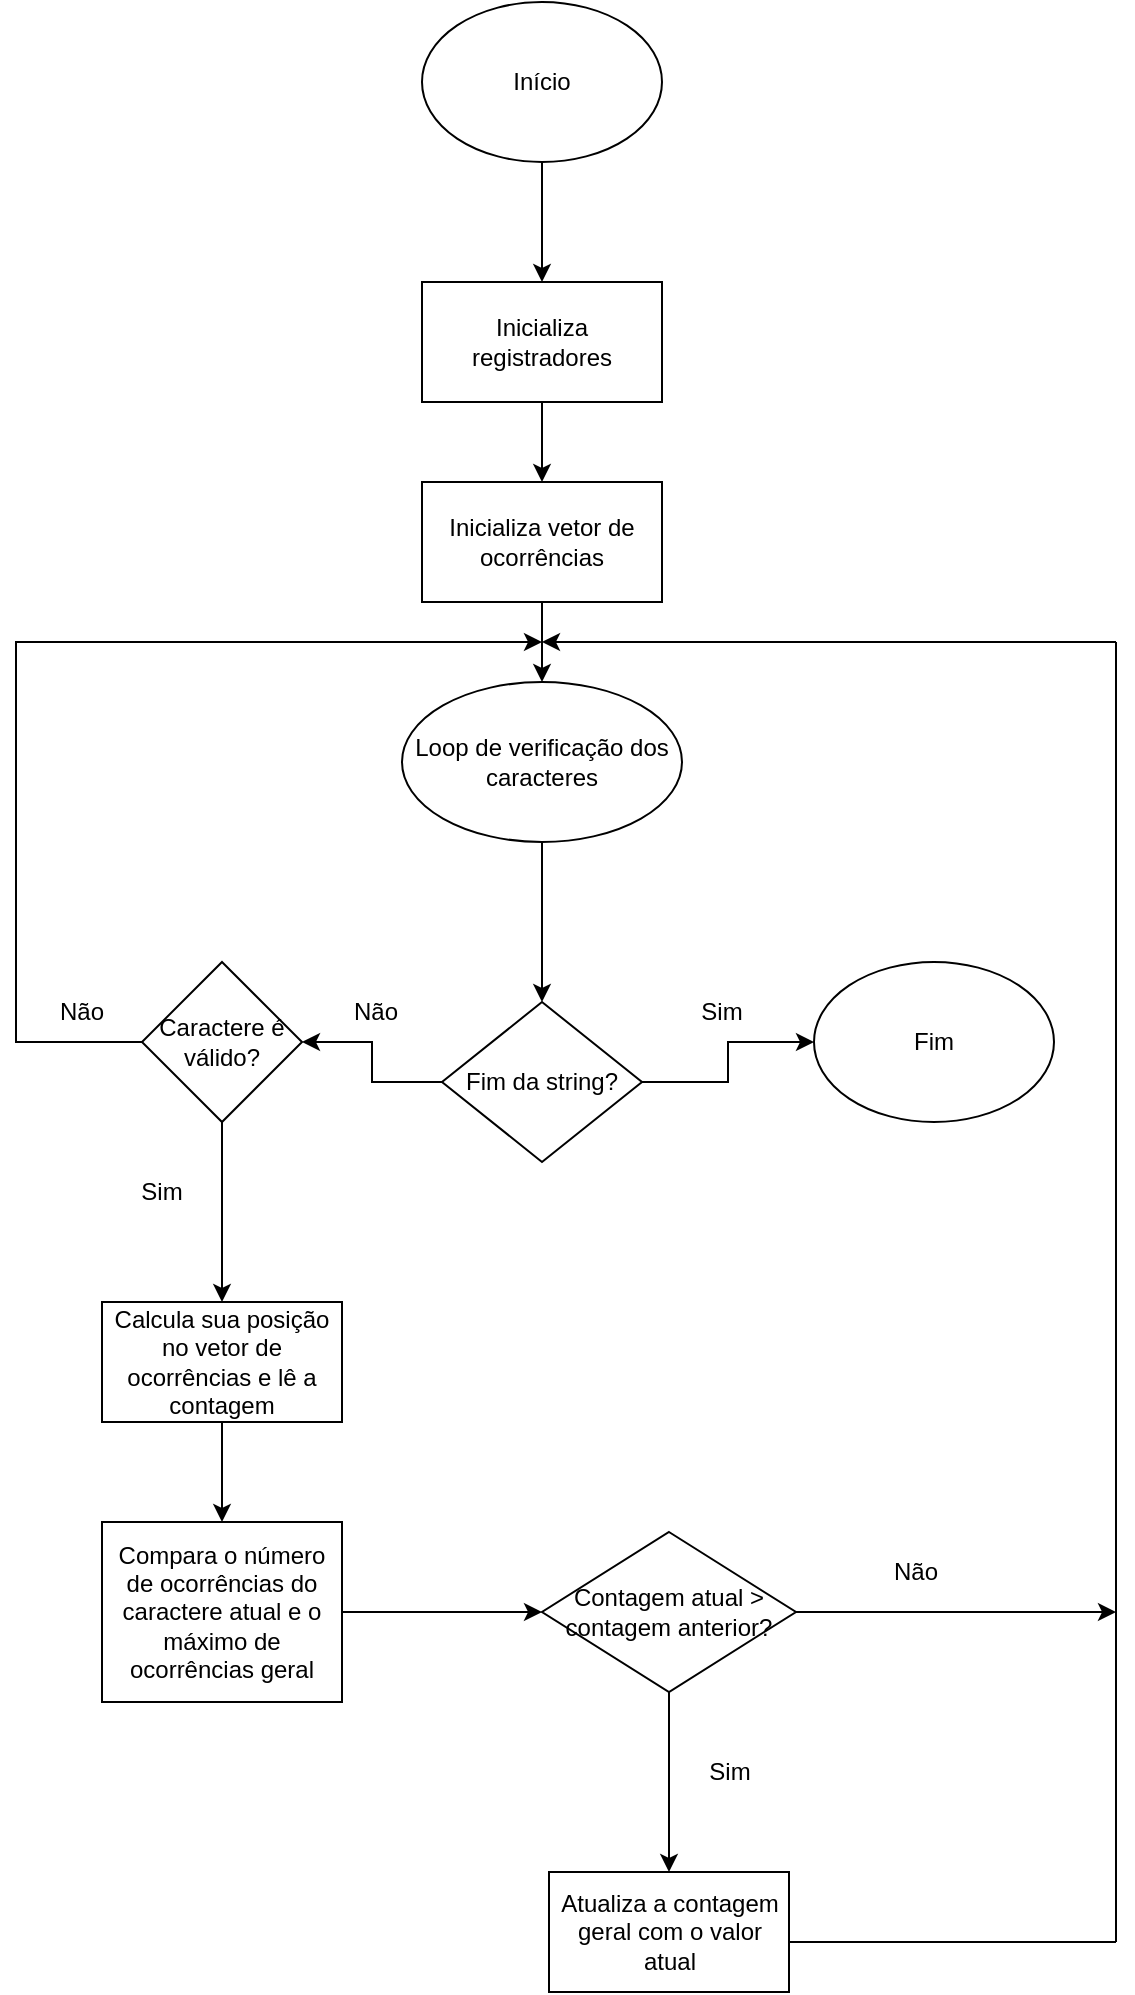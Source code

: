 <mxfile version="21.5.0" type="device">
  <diagram id="C5RBs43oDa-KdzZeNtuy" name="Page-1">
    <mxGraphModel dx="1434" dy="790" grid="1" gridSize="10" guides="1" tooltips="1" connect="1" arrows="1" fold="1" page="1" pageScale="1" pageWidth="827" pageHeight="1169" math="0" shadow="0">
      <root>
        <mxCell id="WIyWlLk6GJQsqaUBKTNV-0" />
        <mxCell id="WIyWlLk6GJQsqaUBKTNV-1" parent="WIyWlLk6GJQsqaUBKTNV-0" />
        <mxCell id="Ztt7UuNntdg9oidLEQGg-2" value="" style="edgeStyle=orthogonalEdgeStyle;rounded=0;orthogonalLoop=1;jettySize=auto;html=1;" edge="1" parent="WIyWlLk6GJQsqaUBKTNV-1" source="Ztt7UuNntdg9oidLEQGg-0" target="Ztt7UuNntdg9oidLEQGg-1">
          <mxGeometry relative="1" as="geometry" />
        </mxCell>
        <mxCell id="Ztt7UuNntdg9oidLEQGg-0" value="Início" style="ellipse;whiteSpace=wrap;html=1;" vertex="1" parent="WIyWlLk6GJQsqaUBKTNV-1">
          <mxGeometry x="343" y="40" width="120" height="80" as="geometry" />
        </mxCell>
        <mxCell id="Ztt7UuNntdg9oidLEQGg-4" value="" style="edgeStyle=orthogonalEdgeStyle;rounded=0;orthogonalLoop=1;jettySize=auto;html=1;" edge="1" parent="WIyWlLk6GJQsqaUBKTNV-1" source="Ztt7UuNntdg9oidLEQGg-1" target="Ztt7UuNntdg9oidLEQGg-3">
          <mxGeometry relative="1" as="geometry" />
        </mxCell>
        <mxCell id="Ztt7UuNntdg9oidLEQGg-1" value="Inicializa registradores" style="whiteSpace=wrap;html=1;" vertex="1" parent="WIyWlLk6GJQsqaUBKTNV-1">
          <mxGeometry x="343" y="180" width="120" height="60" as="geometry" />
        </mxCell>
        <mxCell id="Ztt7UuNntdg9oidLEQGg-52" value="" style="edgeStyle=orthogonalEdgeStyle;rounded=0;orthogonalLoop=1;jettySize=auto;html=1;" edge="1" parent="WIyWlLk6GJQsqaUBKTNV-1" source="Ztt7UuNntdg9oidLEQGg-3" target="Ztt7UuNntdg9oidLEQGg-51">
          <mxGeometry relative="1" as="geometry" />
        </mxCell>
        <mxCell id="Ztt7UuNntdg9oidLEQGg-3" value="Inicializa vetor de ocorrências" style="whiteSpace=wrap;html=1;" vertex="1" parent="WIyWlLk6GJQsqaUBKTNV-1">
          <mxGeometry x="343" y="280" width="120" height="60" as="geometry" />
        </mxCell>
        <mxCell id="Ztt7UuNntdg9oidLEQGg-17" value="" style="edgeStyle=orthogonalEdgeStyle;rounded=0;orthogonalLoop=1;jettySize=auto;html=1;" edge="1" parent="WIyWlLk6GJQsqaUBKTNV-1" source="Ztt7UuNntdg9oidLEQGg-11" target="Ztt7UuNntdg9oidLEQGg-16">
          <mxGeometry relative="1" as="geometry" />
        </mxCell>
        <mxCell id="Ztt7UuNntdg9oidLEQGg-20" value="" style="edgeStyle=orthogonalEdgeStyle;rounded=0;orthogonalLoop=1;jettySize=auto;html=1;" edge="1" parent="WIyWlLk6GJQsqaUBKTNV-1" source="Ztt7UuNntdg9oidLEQGg-11" target="Ztt7UuNntdg9oidLEQGg-19">
          <mxGeometry relative="1" as="geometry" />
        </mxCell>
        <mxCell id="Ztt7UuNntdg9oidLEQGg-11" value="Fim da string?" style="rhombus;whiteSpace=wrap;html=1;" vertex="1" parent="WIyWlLk6GJQsqaUBKTNV-1">
          <mxGeometry x="353" y="540" width="100" height="80" as="geometry" />
        </mxCell>
        <mxCell id="Ztt7UuNntdg9oidLEQGg-16" value="Fim" style="ellipse;whiteSpace=wrap;html=1;" vertex="1" parent="WIyWlLk6GJQsqaUBKTNV-1">
          <mxGeometry x="539" y="520" width="120" height="80" as="geometry" />
        </mxCell>
        <mxCell id="Ztt7UuNntdg9oidLEQGg-18" value="Sim" style="text;html=1;strokeColor=none;fillColor=none;align=center;verticalAlign=middle;whiteSpace=wrap;rounded=0;" vertex="1" parent="WIyWlLk6GJQsqaUBKTNV-1">
          <mxGeometry x="463" y="530" width="60" height="30" as="geometry" />
        </mxCell>
        <mxCell id="Ztt7UuNntdg9oidLEQGg-22" style="edgeStyle=orthogonalEdgeStyle;rounded=0;orthogonalLoop=1;jettySize=auto;html=1;" edge="1" parent="WIyWlLk6GJQsqaUBKTNV-1">
          <mxGeometry relative="1" as="geometry">
            <mxPoint x="403" y="360" as="targetPoint" />
            <mxPoint x="206" y="560" as="sourcePoint" />
            <Array as="points">
              <mxPoint x="140" y="560" />
              <mxPoint x="140" y="360" />
            </Array>
          </mxGeometry>
        </mxCell>
        <mxCell id="Ztt7UuNntdg9oidLEQGg-27" value="" style="edgeStyle=orthogonalEdgeStyle;rounded=0;orthogonalLoop=1;jettySize=auto;html=1;" edge="1" parent="WIyWlLk6GJQsqaUBKTNV-1" source="Ztt7UuNntdg9oidLEQGg-19" target="Ztt7UuNntdg9oidLEQGg-26">
          <mxGeometry relative="1" as="geometry" />
        </mxCell>
        <mxCell id="Ztt7UuNntdg9oidLEQGg-19" value="Caractere é válido?" style="rhombus;whiteSpace=wrap;html=1;" vertex="1" parent="WIyWlLk6GJQsqaUBKTNV-1">
          <mxGeometry x="203" y="520" width="80" height="80" as="geometry" />
        </mxCell>
        <mxCell id="Ztt7UuNntdg9oidLEQGg-21" value="Não" style="text;html=1;strokeColor=none;fillColor=none;align=center;verticalAlign=middle;whiteSpace=wrap;rounded=0;" vertex="1" parent="WIyWlLk6GJQsqaUBKTNV-1">
          <mxGeometry x="290" y="530" width="60" height="30" as="geometry" />
        </mxCell>
        <mxCell id="Ztt7UuNntdg9oidLEQGg-23" value="Não" style="text;html=1;strokeColor=none;fillColor=none;align=center;verticalAlign=middle;whiteSpace=wrap;rounded=0;" vertex="1" parent="WIyWlLk6GJQsqaUBKTNV-1">
          <mxGeometry x="143" y="530" width="60" height="30" as="geometry" />
        </mxCell>
        <mxCell id="Ztt7UuNntdg9oidLEQGg-32" value="" style="edgeStyle=orthogonalEdgeStyle;rounded=0;orthogonalLoop=1;jettySize=auto;html=1;" edge="1" parent="WIyWlLk6GJQsqaUBKTNV-1" source="Ztt7UuNntdg9oidLEQGg-26" target="Ztt7UuNntdg9oidLEQGg-31">
          <mxGeometry relative="1" as="geometry" />
        </mxCell>
        <mxCell id="Ztt7UuNntdg9oidLEQGg-26" value="Calcula sua posição no vetor de ocorrências e lê a contagem" style="whiteSpace=wrap;html=1;" vertex="1" parent="WIyWlLk6GJQsqaUBKTNV-1">
          <mxGeometry x="183" y="690" width="120" height="60" as="geometry" />
        </mxCell>
        <mxCell id="Ztt7UuNntdg9oidLEQGg-28" value="Sim" style="text;html=1;strokeColor=none;fillColor=none;align=center;verticalAlign=middle;whiteSpace=wrap;rounded=0;" vertex="1" parent="WIyWlLk6GJQsqaUBKTNV-1">
          <mxGeometry x="183" y="620" width="60" height="30" as="geometry" />
        </mxCell>
        <mxCell id="Ztt7UuNntdg9oidLEQGg-34" value="" style="edgeStyle=orthogonalEdgeStyle;rounded=0;orthogonalLoop=1;jettySize=auto;html=1;" edge="1" parent="WIyWlLk6GJQsqaUBKTNV-1" source="Ztt7UuNntdg9oidLEQGg-31" target="Ztt7UuNntdg9oidLEQGg-33">
          <mxGeometry relative="1" as="geometry" />
        </mxCell>
        <mxCell id="Ztt7UuNntdg9oidLEQGg-31" value="Compara o número de ocorrências do caractere atual e o máximo de ocorrências geral" style="whiteSpace=wrap;html=1;" vertex="1" parent="WIyWlLk6GJQsqaUBKTNV-1">
          <mxGeometry x="183" y="800" width="120" height="90" as="geometry" />
        </mxCell>
        <mxCell id="Ztt7UuNntdg9oidLEQGg-38" value="" style="edgeStyle=orthogonalEdgeStyle;rounded=0;orthogonalLoop=1;jettySize=auto;html=1;" edge="1" parent="WIyWlLk6GJQsqaUBKTNV-1" source="Ztt7UuNntdg9oidLEQGg-33" target="Ztt7UuNntdg9oidLEQGg-37">
          <mxGeometry relative="1" as="geometry" />
        </mxCell>
        <mxCell id="Ztt7UuNntdg9oidLEQGg-49" style="edgeStyle=orthogonalEdgeStyle;rounded=0;orthogonalLoop=1;jettySize=auto;html=1;" edge="1" parent="WIyWlLk6GJQsqaUBKTNV-1" source="Ztt7UuNntdg9oidLEQGg-33">
          <mxGeometry relative="1" as="geometry">
            <mxPoint x="690" y="845" as="targetPoint" />
          </mxGeometry>
        </mxCell>
        <mxCell id="Ztt7UuNntdg9oidLEQGg-33" value="Contagem atual &amp;gt; contagem anterior?" style="rhombus;whiteSpace=wrap;html=1;" vertex="1" parent="WIyWlLk6GJQsqaUBKTNV-1">
          <mxGeometry x="403" y="805" width="127" height="80" as="geometry" />
        </mxCell>
        <mxCell id="Ztt7UuNntdg9oidLEQGg-36" value="Não" style="text;html=1;strokeColor=none;fillColor=none;align=center;verticalAlign=middle;whiteSpace=wrap;rounded=0;" vertex="1" parent="WIyWlLk6GJQsqaUBKTNV-1">
          <mxGeometry x="560" y="810" width="60" height="30" as="geometry" />
        </mxCell>
        <mxCell id="Ztt7UuNntdg9oidLEQGg-37" value="Atualiza a contagem geral com o valor atual" style="whiteSpace=wrap;html=1;" vertex="1" parent="WIyWlLk6GJQsqaUBKTNV-1">
          <mxGeometry x="406.5" y="975" width="120" height="60" as="geometry" />
        </mxCell>
        <mxCell id="Ztt7UuNntdg9oidLEQGg-39" value="Sim" style="text;html=1;strokeColor=none;fillColor=none;align=center;verticalAlign=middle;whiteSpace=wrap;rounded=0;" vertex="1" parent="WIyWlLk6GJQsqaUBKTNV-1">
          <mxGeometry x="466.5" y="910" width="60" height="30" as="geometry" />
        </mxCell>
        <mxCell id="Ztt7UuNntdg9oidLEQGg-46" value="" style="endArrow=none;html=1;rounded=0;" edge="1" parent="WIyWlLk6GJQsqaUBKTNV-1">
          <mxGeometry width="50" height="50" relative="1" as="geometry">
            <mxPoint x="526.5" y="1010" as="sourcePoint" />
            <mxPoint x="690" y="1010" as="targetPoint" />
          </mxGeometry>
        </mxCell>
        <mxCell id="Ztt7UuNntdg9oidLEQGg-47" value="" style="endArrow=none;html=1;rounded=0;" edge="1" parent="WIyWlLk6GJQsqaUBKTNV-1">
          <mxGeometry width="50" height="50" relative="1" as="geometry">
            <mxPoint x="690" y="1010" as="sourcePoint" />
            <mxPoint x="690" y="360" as="targetPoint" />
          </mxGeometry>
        </mxCell>
        <mxCell id="Ztt7UuNntdg9oidLEQGg-48" value="" style="endArrow=classic;html=1;rounded=0;" edge="1" parent="WIyWlLk6GJQsqaUBKTNV-1">
          <mxGeometry width="50" height="50" relative="1" as="geometry">
            <mxPoint x="690" y="360" as="sourcePoint" />
            <mxPoint x="403" y="360" as="targetPoint" />
          </mxGeometry>
        </mxCell>
        <mxCell id="Ztt7UuNntdg9oidLEQGg-53" value="" style="edgeStyle=orthogonalEdgeStyle;rounded=0;orthogonalLoop=1;jettySize=auto;html=1;" edge="1" parent="WIyWlLk6GJQsqaUBKTNV-1" source="Ztt7UuNntdg9oidLEQGg-51" target="Ztt7UuNntdg9oidLEQGg-11">
          <mxGeometry relative="1" as="geometry" />
        </mxCell>
        <mxCell id="Ztt7UuNntdg9oidLEQGg-51" value="Loop de verificação dos caracteres" style="ellipse;whiteSpace=wrap;html=1;" vertex="1" parent="WIyWlLk6GJQsqaUBKTNV-1">
          <mxGeometry x="333" y="380" width="140" height="80" as="geometry" />
        </mxCell>
      </root>
    </mxGraphModel>
  </diagram>
</mxfile>
